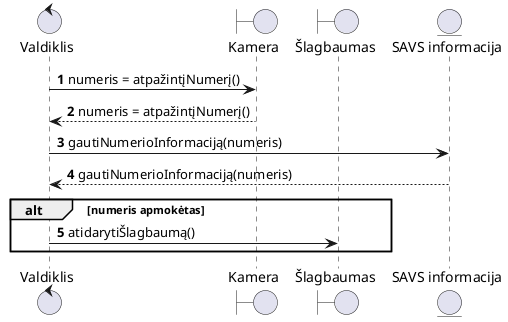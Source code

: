@startuml
/' Kadangi komunikacijos diagramos PlantUML pakete nėra palaikomos, alternatyviai kuriamos sekų diagramos'/

autonumber

control Valdiklis
boundary Kamera
boundary Šlagbaumas
entity "SAVS informacija" as SAVSInformacija

Valdiklis -> Kamera : numeris = atpažintįNumerį()
Valdiklis <-- Kamera : numeris = atpažintįNumerį()
Valdiklis -> SAVSInformacija : gautiNumerioInformaciją(numeris)
Valdiklis <-- SAVSInformacija : gautiNumerioInformaciją(numeris)
alt numeris apmokėtas
Valdiklis -> Šlagbaumas : atidarytiŠlagbaumą()
end


@enduml